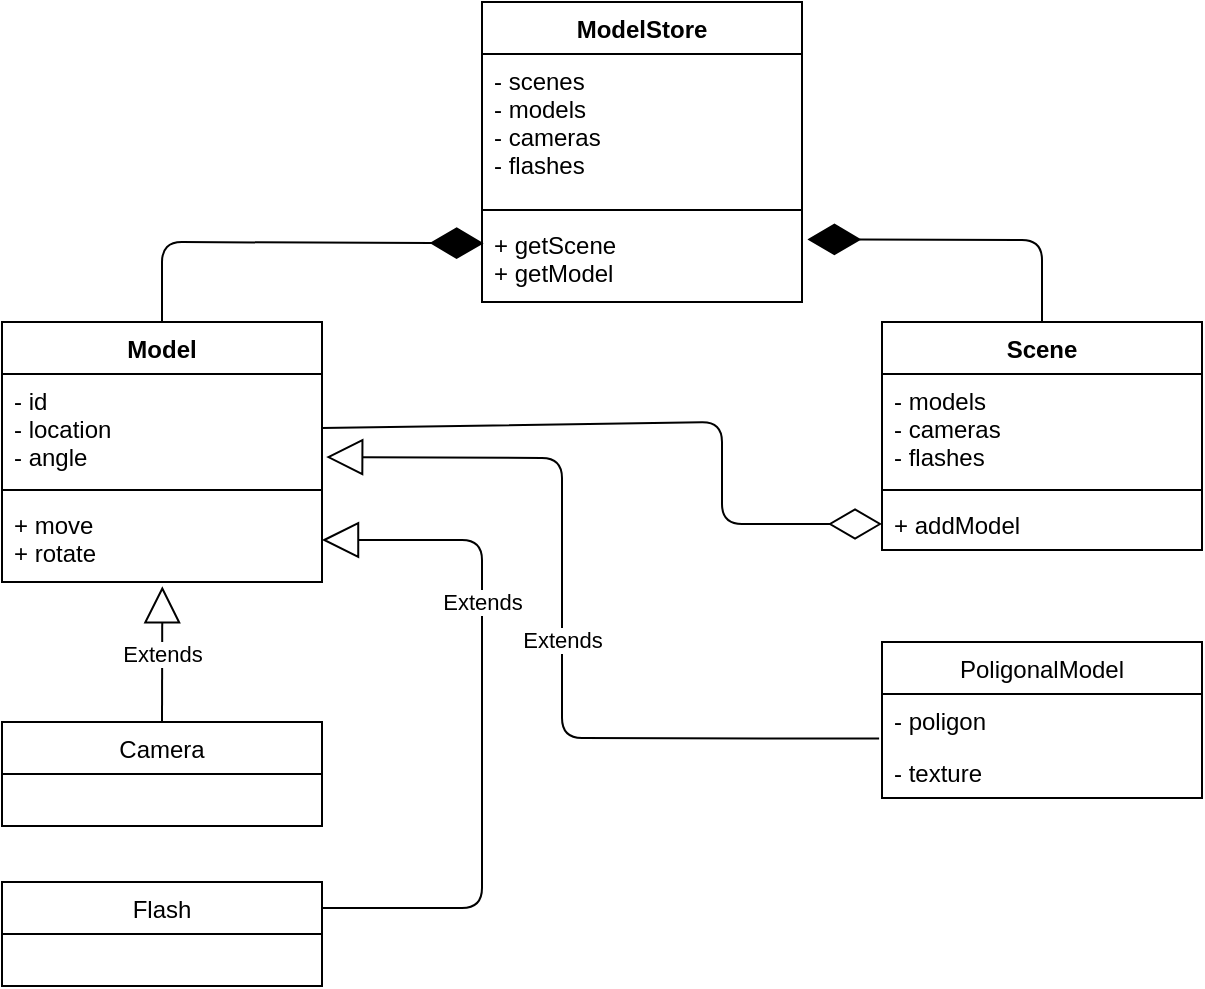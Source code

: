 <mxfile>
    <diagram id="mqJ1XSoU93ztvsslOr-6" name="Page-1">
        <mxGraphModel dx="683" dy="1572" grid="1" gridSize="10" guides="1" tooltips="1" connect="1" arrows="1" fold="1" page="1" pageScale="1" pageWidth="827" pageHeight="1169" math="0" shadow="0">
            <root>
                <mxCell id="0"/>
                <mxCell id="1" parent="0"/>
                <mxCell id="21" value="ModelStore" style="swimlane;fontStyle=1;align=center;verticalAlign=top;childLayout=stackLayout;horizontal=1;startSize=26;horizontalStack=0;resizeParent=1;resizeParentMax=0;resizeLast=0;collapsible=1;marginBottom=0;" vertex="1" parent="1">
                    <mxGeometry x="280" y="-360" width="160" height="150" as="geometry">
                        <mxRectangle x="270" y="170" width="100" height="26" as="alternateBounds"/>
                    </mxGeometry>
                </mxCell>
                <mxCell id="22" value="- scenes&#10;- models&#10;- cameras&#10;- flashes" style="text;strokeColor=none;fillColor=none;align=left;verticalAlign=top;spacingLeft=4;spacingRight=4;overflow=hidden;rotatable=0;points=[[0,0.5],[1,0.5]];portConstraint=eastwest;" vertex="1" parent="21">
                    <mxGeometry y="26" width="160" height="74" as="geometry"/>
                </mxCell>
                <mxCell id="23" value="" style="line;strokeWidth=1;fillColor=none;align=left;verticalAlign=middle;spacingTop=-1;spacingLeft=3;spacingRight=3;rotatable=0;labelPosition=right;points=[];portConstraint=eastwest;" vertex="1" parent="21">
                    <mxGeometry y="100" width="160" height="8" as="geometry"/>
                </mxCell>
                <mxCell id="24" value="+ getScene&#10;+ getModel" style="text;strokeColor=none;fillColor=none;align=left;verticalAlign=top;spacingLeft=4;spacingRight=4;overflow=hidden;rotatable=0;points=[[0,0.5],[1,0.5]];portConstraint=eastwest;" vertex="1" parent="21">
                    <mxGeometry y="108" width="160" height="42" as="geometry"/>
                </mxCell>
                <mxCell id="25" value="Model" style="swimlane;fontStyle=1;align=center;verticalAlign=top;childLayout=stackLayout;horizontal=1;startSize=26;horizontalStack=0;resizeParent=1;resizeParentMax=0;resizeLast=0;collapsible=1;marginBottom=0;" vertex="1" parent="1">
                    <mxGeometry x="40" y="-200" width="160" height="130" as="geometry"/>
                </mxCell>
                <mxCell id="26" value="- id&#10;- location&#10;- angle" style="text;strokeColor=none;fillColor=none;align=left;verticalAlign=top;spacingLeft=4;spacingRight=4;overflow=hidden;rotatable=0;points=[[0,0.5],[1,0.5]];portConstraint=eastwest;" vertex="1" parent="25">
                    <mxGeometry y="26" width="160" height="54" as="geometry"/>
                </mxCell>
                <mxCell id="27" value="" style="line;strokeWidth=1;fillColor=none;align=left;verticalAlign=middle;spacingTop=-1;spacingLeft=3;spacingRight=3;rotatable=0;labelPosition=right;points=[];portConstraint=eastwest;" vertex="1" parent="25">
                    <mxGeometry y="80" width="160" height="8" as="geometry"/>
                </mxCell>
                <mxCell id="28" value="+ move&#10;+ rotate" style="text;strokeColor=none;fillColor=none;align=left;verticalAlign=top;spacingLeft=4;spacingRight=4;overflow=hidden;rotatable=0;points=[[0,0.5],[1,0.5]];portConstraint=eastwest;" vertex="1" parent="25">
                    <mxGeometry y="88" width="160" height="42" as="geometry"/>
                </mxCell>
                <mxCell id="36" value="" style="endArrow=diamondThin;endFill=1;endSize=24;html=1;exitX=0.5;exitY=0;exitDx=0;exitDy=0;entryX=0.005;entryY=0.301;entryDx=0;entryDy=0;entryPerimeter=0;" edge="1" parent="1" source="25" target="24">
                    <mxGeometry width="160" relative="1" as="geometry">
                        <mxPoint x="270" y="-200" as="sourcePoint"/>
                        <mxPoint x="430" y="-200" as="targetPoint"/>
                        <Array as="points">
                            <mxPoint x="120" y="-240"/>
                        </Array>
                    </mxGeometry>
                </mxCell>
                <mxCell id="37" value="Scene" style="swimlane;fontStyle=1;align=center;verticalAlign=top;childLayout=stackLayout;horizontal=1;startSize=26;horizontalStack=0;resizeParent=1;resizeParentMax=0;resizeLast=0;collapsible=1;marginBottom=0;" vertex="1" parent="1">
                    <mxGeometry x="480" y="-200" width="160" height="114" as="geometry"/>
                </mxCell>
                <mxCell id="38" value="- models&#10;- cameras&#10;- flashes" style="text;strokeColor=none;fillColor=none;align=left;verticalAlign=top;spacingLeft=4;spacingRight=4;overflow=hidden;rotatable=0;points=[[0,0.5],[1,0.5]];portConstraint=eastwest;" vertex="1" parent="37">
                    <mxGeometry y="26" width="160" height="54" as="geometry"/>
                </mxCell>
                <mxCell id="39" value="" style="line;strokeWidth=1;fillColor=none;align=left;verticalAlign=middle;spacingTop=-1;spacingLeft=3;spacingRight=3;rotatable=0;labelPosition=right;points=[];portConstraint=eastwest;" vertex="1" parent="37">
                    <mxGeometry y="80" width="160" height="8" as="geometry"/>
                </mxCell>
                <mxCell id="40" value="+ addModel" style="text;strokeColor=none;fillColor=none;align=left;verticalAlign=top;spacingLeft=4;spacingRight=4;overflow=hidden;rotatable=0;points=[[0,0.5],[1,0.5]];portConstraint=eastwest;" vertex="1" parent="37">
                    <mxGeometry y="88" width="160" height="26" as="geometry"/>
                </mxCell>
                <mxCell id="41" value="" style="endArrow=diamondThin;endFill=1;endSize=24;html=1;exitX=0.5;exitY=0;exitDx=0;exitDy=0;entryX=1.017;entryY=0.255;entryDx=0;entryDy=0;entryPerimeter=0;" edge="1" parent="1" source="37" target="24">
                    <mxGeometry width="160" relative="1" as="geometry">
                        <mxPoint x="270" y="-200" as="sourcePoint"/>
                        <mxPoint x="430" y="-200" as="targetPoint"/>
                        <Array as="points">
                            <mxPoint x="560" y="-241"/>
                        </Array>
                    </mxGeometry>
                </mxCell>
                <mxCell id="42" value="PoligonalModel" style="swimlane;fontStyle=0;childLayout=stackLayout;horizontal=1;startSize=26;fillColor=none;horizontalStack=0;resizeParent=1;resizeParentMax=0;resizeLast=0;collapsible=1;marginBottom=0;" vertex="1" parent="1">
                    <mxGeometry x="480" y="-40" width="160" height="78" as="geometry"/>
                </mxCell>
                <mxCell id="43" value="- poligon" style="text;strokeColor=none;fillColor=none;align=left;verticalAlign=top;spacingLeft=4;spacingRight=4;overflow=hidden;rotatable=0;points=[[0,0.5],[1,0.5]];portConstraint=eastwest;" vertex="1" parent="42">
                    <mxGeometry y="26" width="160" height="26" as="geometry"/>
                </mxCell>
                <mxCell id="44" value="- texture" style="text;strokeColor=none;fillColor=none;align=left;verticalAlign=top;spacingLeft=4;spacingRight=4;overflow=hidden;rotatable=0;points=[[0,0.5],[1,0.5]];portConstraint=eastwest;" vertex="1" parent="42">
                    <mxGeometry y="52" width="160" height="26" as="geometry"/>
                </mxCell>
                <mxCell id="46" value="" style="endArrow=diamondThin;endFill=0;endSize=24;html=1;exitX=1;exitY=0.5;exitDx=0;exitDy=0;entryX=0;entryY=0.5;entryDx=0;entryDy=0;" edge="1" parent="1" source="26" target="40">
                    <mxGeometry width="160" relative="1" as="geometry">
                        <mxPoint x="250" y="-80" as="sourcePoint"/>
                        <mxPoint x="410" y="-80" as="targetPoint"/>
                        <Array as="points">
                            <mxPoint x="400" y="-150"/>
                            <mxPoint x="400" y="-99"/>
                        </Array>
                    </mxGeometry>
                </mxCell>
                <mxCell id="47" value="Extends" style="endArrow=block;endSize=16;endFill=0;html=1;exitX=-0.009;exitY=0.858;exitDx=0;exitDy=0;exitPerimeter=0;entryX=1.013;entryY=0.769;entryDx=0;entryDy=0;entryPerimeter=0;" edge="1" parent="1" source="43" target="26">
                    <mxGeometry width="160" relative="1" as="geometry">
                        <mxPoint x="250" y="-80" as="sourcePoint"/>
                        <mxPoint x="410" y="-80" as="targetPoint"/>
                        <Array as="points">
                            <mxPoint x="320" y="8"/>
                            <mxPoint x="320" y="-132"/>
                        </Array>
                    </mxGeometry>
                </mxCell>
                <mxCell id="50" value="Camera" style="swimlane;fontStyle=0;childLayout=stackLayout;horizontal=1;startSize=26;fillColor=none;horizontalStack=0;resizeParent=1;resizeParentMax=0;resizeLast=0;collapsible=1;marginBottom=0;" vertex="1" parent="1">
                    <mxGeometry x="40" width="160" height="52" as="geometry">
                        <mxRectangle x="40" width="160" height="26" as="alternateBounds"/>
                    </mxGeometry>
                </mxCell>
                <mxCell id="54" value="Extends" style="endArrow=block;endSize=16;endFill=0;html=1;exitX=0.5;exitY=0;exitDx=0;exitDy=0;entryX=0.501;entryY=1.051;entryDx=0;entryDy=0;entryPerimeter=0;" edge="1" parent="1" source="50" target="28">
                    <mxGeometry width="160" relative="1" as="geometry">
                        <mxPoint x="250" y="-80" as="sourcePoint"/>
                        <mxPoint x="410" y="-80" as="targetPoint"/>
                    </mxGeometry>
                </mxCell>
                <mxCell id="55" value="Flash" style="swimlane;fontStyle=0;childLayout=stackLayout;horizontal=1;startSize=26;fillColor=none;horizontalStack=0;resizeParent=1;resizeParentMax=0;resizeLast=0;collapsible=1;marginBottom=0;" vertex="1" parent="1">
                    <mxGeometry x="40" y="80" width="160" height="52" as="geometry">
                        <mxRectangle x="40" y="40" width="160" height="26" as="alternateBounds"/>
                    </mxGeometry>
                </mxCell>
                <mxCell id="59" value="Extends" style="endArrow=block;endSize=16;endFill=0;html=1;exitX=1;exitY=0.25;exitDx=0;exitDy=0;entryX=1;entryY=0.5;entryDx=0;entryDy=0;" edge="1" parent="1" source="55" target="28">
                    <mxGeometry x="0.355" width="160" relative="1" as="geometry">
                        <mxPoint x="250" as="sourcePoint"/>
                        <mxPoint x="410" as="targetPoint"/>
                        <Array as="points">
                            <mxPoint x="280" y="93"/>
                            <mxPoint x="280" y="-91"/>
                        </Array>
                        <mxPoint as="offset"/>
                    </mxGeometry>
                </mxCell>
            </root>
        </mxGraphModel>
    </diagram>
</mxfile>
